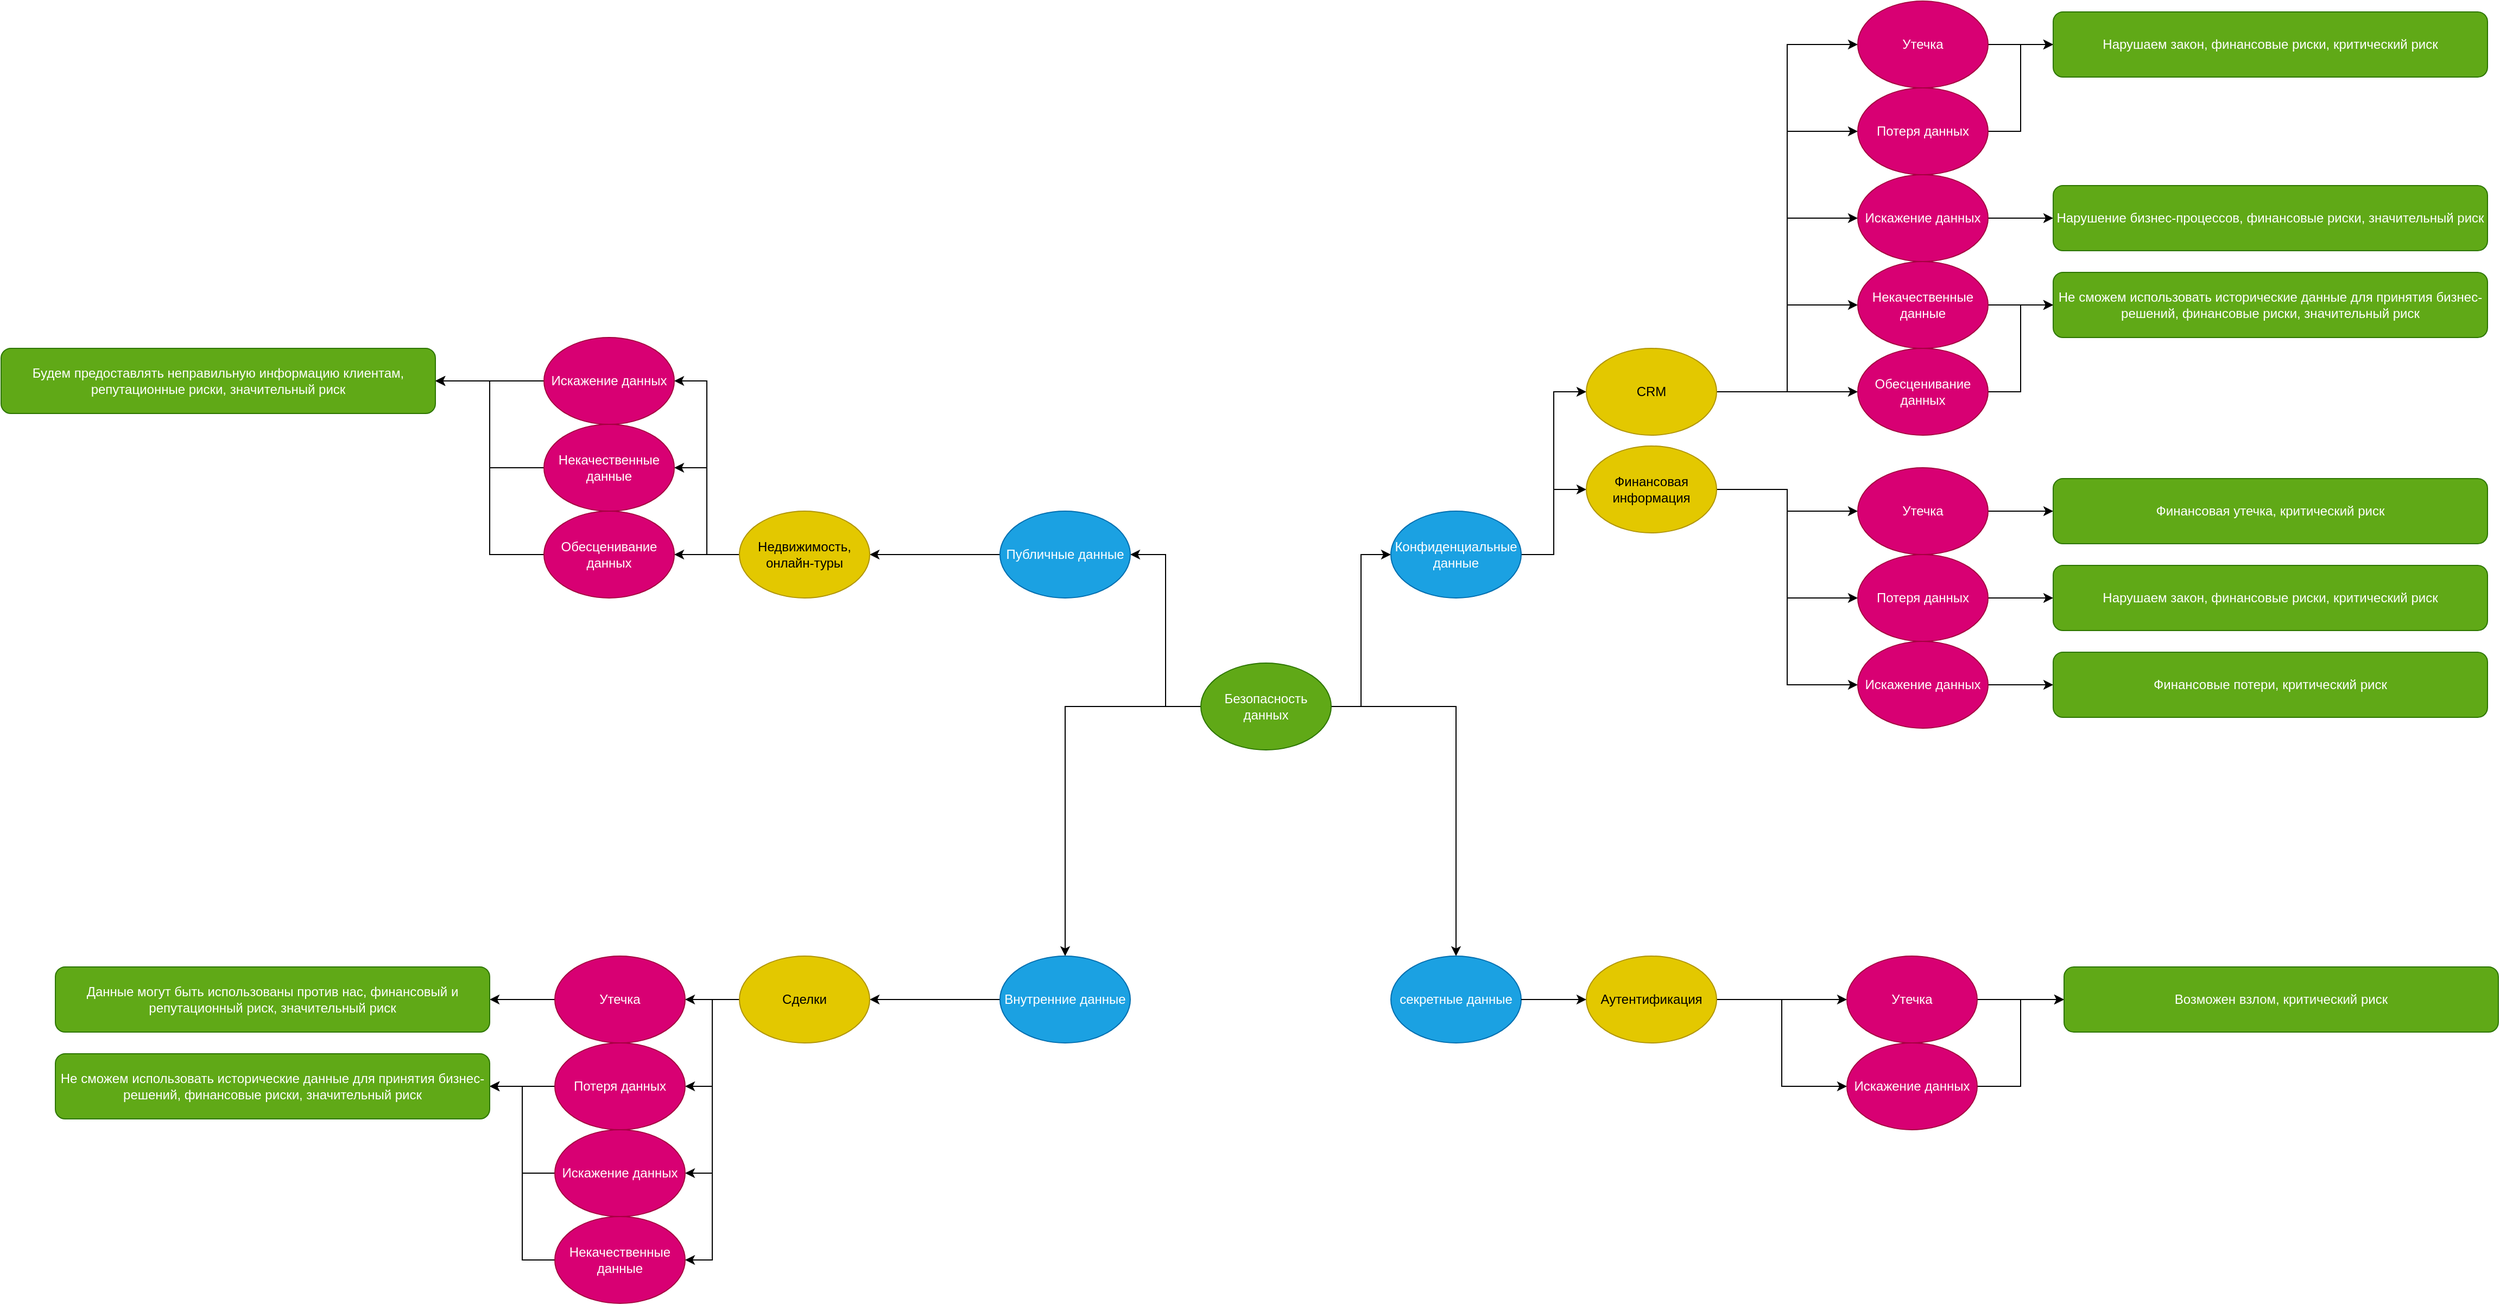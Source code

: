 <mxfile version="25.0.1">
  <diagram name="Page-1" id="UHTsQ71v17G9jIPGVgTH">
    <mxGraphModel dx="1754" dy="1924" grid="1" gridSize="10" guides="1" tooltips="1" connect="1" arrows="1" fold="1" page="1" pageScale="1" pageWidth="850" pageHeight="1100" math="0" shadow="0">
      <root>
        <mxCell id="0" />
        <mxCell id="1" parent="0" />
        <mxCell id="GVTrUeQhF3OPGBOLmiPz-3" style="edgeStyle=orthogonalEdgeStyle;rounded=0;orthogonalLoop=1;jettySize=auto;html=1;entryX=0.5;entryY=0;entryDx=0;entryDy=0;exitX=0;exitY=0.5;exitDx=0;exitDy=0;" edge="1" parent="1" source="GVTrUeQhF3OPGBOLmiPz-1" target="GVTrUeQhF3OPGBOLmiPz-2">
          <mxGeometry relative="1" as="geometry" />
        </mxCell>
        <mxCell id="GVTrUeQhF3OPGBOLmiPz-5" style="edgeStyle=orthogonalEdgeStyle;rounded=0;orthogonalLoop=1;jettySize=auto;html=1;entryX=1;entryY=0.5;entryDx=0;entryDy=0;exitX=0;exitY=0.5;exitDx=0;exitDy=0;" edge="1" parent="1" source="GVTrUeQhF3OPGBOLmiPz-1" target="GVTrUeQhF3OPGBOLmiPz-4">
          <mxGeometry relative="1" as="geometry" />
        </mxCell>
        <mxCell id="GVTrUeQhF3OPGBOLmiPz-7" style="edgeStyle=orthogonalEdgeStyle;rounded=0;orthogonalLoop=1;jettySize=auto;html=1;entryX=0;entryY=0.5;entryDx=0;entryDy=0;exitX=1;exitY=0.5;exitDx=0;exitDy=0;" edge="1" parent="1" source="GVTrUeQhF3OPGBOLmiPz-1" target="GVTrUeQhF3OPGBOLmiPz-6">
          <mxGeometry relative="1" as="geometry" />
        </mxCell>
        <mxCell id="GVTrUeQhF3OPGBOLmiPz-10" style="edgeStyle=orthogonalEdgeStyle;rounded=0;orthogonalLoop=1;jettySize=auto;html=1;entryX=0.5;entryY=0;entryDx=0;entryDy=0;" edge="1" parent="1" source="GVTrUeQhF3OPGBOLmiPz-1" target="GVTrUeQhF3OPGBOLmiPz-8">
          <mxGeometry relative="1" as="geometry" />
        </mxCell>
        <mxCell id="GVTrUeQhF3OPGBOLmiPz-1" value="Безопасность данных" style="ellipse;whiteSpace=wrap;html=1;fillColor=#60a917;fontColor=#ffffff;strokeColor=#2D7600;" vertex="1" parent="1">
          <mxGeometry x="365" y="400" width="120" height="80" as="geometry" />
        </mxCell>
        <mxCell id="GVTrUeQhF3OPGBOLmiPz-19" style="edgeStyle=orthogonalEdgeStyle;rounded=0;orthogonalLoop=1;jettySize=auto;html=1;entryX=1;entryY=0.5;entryDx=0;entryDy=0;" edge="1" parent="1" source="GVTrUeQhF3OPGBOLmiPz-2" target="GVTrUeQhF3OPGBOLmiPz-18">
          <mxGeometry relative="1" as="geometry" />
        </mxCell>
        <mxCell id="GVTrUeQhF3OPGBOLmiPz-2" value="Внутренние данные" style="ellipse;whiteSpace=wrap;html=1;fillColor=#1ba1e2;fontColor=#ffffff;strokeColor=#006EAF;" vertex="1" parent="1">
          <mxGeometry x="180" y="670" width="120" height="80" as="geometry" />
        </mxCell>
        <mxCell id="GVTrUeQhF3OPGBOLmiPz-13" style="edgeStyle=orthogonalEdgeStyle;rounded=0;orthogonalLoop=1;jettySize=auto;html=1;entryX=1;entryY=0.5;entryDx=0;entryDy=0;" edge="1" parent="1" source="GVTrUeQhF3OPGBOLmiPz-4" target="GVTrUeQhF3OPGBOLmiPz-11">
          <mxGeometry relative="1" as="geometry" />
        </mxCell>
        <mxCell id="GVTrUeQhF3OPGBOLmiPz-4" value="Публичные данные" style="ellipse;whiteSpace=wrap;html=1;fillColor=#1ba1e2;fontColor=#ffffff;strokeColor=#006EAF;" vertex="1" parent="1">
          <mxGeometry x="180" y="260" width="120" height="80" as="geometry" />
        </mxCell>
        <mxCell id="GVTrUeQhF3OPGBOLmiPz-20" style="edgeStyle=orthogonalEdgeStyle;rounded=0;orthogonalLoop=1;jettySize=auto;html=1;entryX=0;entryY=0.5;entryDx=0;entryDy=0;" edge="1" parent="1" source="GVTrUeQhF3OPGBOLmiPz-6" target="GVTrUeQhF3OPGBOLmiPz-17">
          <mxGeometry relative="1" as="geometry" />
        </mxCell>
        <mxCell id="GVTrUeQhF3OPGBOLmiPz-26" style="edgeStyle=orthogonalEdgeStyle;rounded=0;orthogonalLoop=1;jettySize=auto;html=1;" edge="1" parent="1" source="GVTrUeQhF3OPGBOLmiPz-6" target="GVTrUeQhF3OPGBOLmiPz-25">
          <mxGeometry relative="1" as="geometry" />
        </mxCell>
        <mxCell id="GVTrUeQhF3OPGBOLmiPz-6" value="Конфиденциальные данные" style="ellipse;whiteSpace=wrap;html=1;fillColor=#1ba1e2;fontColor=#ffffff;strokeColor=#006EAF;" vertex="1" parent="1">
          <mxGeometry x="540" y="260" width="120" height="80" as="geometry" />
        </mxCell>
        <mxCell id="GVTrUeQhF3OPGBOLmiPz-8" value="секретные данные" style="ellipse;whiteSpace=wrap;html=1;fillColor=#1ba1e2;fontColor=#ffffff;strokeColor=#006EAF;" vertex="1" parent="1">
          <mxGeometry x="540" y="670" width="120" height="80" as="geometry" />
        </mxCell>
        <mxCell id="GVTrUeQhF3OPGBOLmiPz-52" style="edgeStyle=orthogonalEdgeStyle;rounded=0;orthogonalLoop=1;jettySize=auto;html=1;entryX=1;entryY=0.5;entryDx=0;entryDy=0;" edge="1" parent="1" source="GVTrUeQhF3OPGBOLmiPz-11" target="GVTrUeQhF3OPGBOLmiPz-39">
          <mxGeometry relative="1" as="geometry" />
        </mxCell>
        <mxCell id="GVTrUeQhF3OPGBOLmiPz-53" style="edgeStyle=orthogonalEdgeStyle;rounded=0;orthogonalLoop=1;jettySize=auto;html=1;entryX=1;entryY=0.5;entryDx=0;entryDy=0;" edge="1" parent="1" source="GVTrUeQhF3OPGBOLmiPz-11" target="GVTrUeQhF3OPGBOLmiPz-46">
          <mxGeometry relative="1" as="geometry" />
        </mxCell>
        <mxCell id="GVTrUeQhF3OPGBOLmiPz-54" style="edgeStyle=orthogonalEdgeStyle;rounded=0;orthogonalLoop=1;jettySize=auto;html=1;entryX=1;entryY=0.5;entryDx=0;entryDy=0;" edge="1" parent="1" source="GVTrUeQhF3OPGBOLmiPz-11" target="GVTrUeQhF3OPGBOLmiPz-50">
          <mxGeometry relative="1" as="geometry" />
        </mxCell>
        <mxCell id="GVTrUeQhF3OPGBOLmiPz-11" value="Недвижимость, онлайн-туры" style="ellipse;whiteSpace=wrap;html=1;fillColor=#e3c800;fontColor=#000000;strokeColor=#B09500;" vertex="1" parent="1">
          <mxGeometry x="-60" y="260" width="120" height="80" as="geometry" />
        </mxCell>
        <mxCell id="GVTrUeQhF3OPGBOLmiPz-57" style="edgeStyle=orthogonalEdgeStyle;rounded=0;orthogonalLoop=1;jettySize=auto;html=1;entryX=0;entryY=0.5;entryDx=0;entryDy=0;" edge="1" parent="1" source="GVTrUeQhF3OPGBOLmiPz-17" target="GVTrUeQhF3OPGBOLmiPz-42">
          <mxGeometry relative="1" as="geometry" />
        </mxCell>
        <mxCell id="GVTrUeQhF3OPGBOLmiPz-60" style="edgeStyle=orthogonalEdgeStyle;rounded=0;orthogonalLoop=1;jettySize=auto;html=1;entryX=0;entryY=0.5;entryDx=0;entryDy=0;" edge="1" parent="1" source="GVTrUeQhF3OPGBOLmiPz-17" target="GVTrUeQhF3OPGBOLmiPz-29">
          <mxGeometry relative="1" as="geometry" />
        </mxCell>
        <mxCell id="GVTrUeQhF3OPGBOLmiPz-61" style="edgeStyle=orthogonalEdgeStyle;rounded=0;orthogonalLoop=1;jettySize=auto;html=1;entryX=0;entryY=0.5;entryDx=0;entryDy=0;" edge="1" parent="1" source="GVTrUeQhF3OPGBOLmiPz-17" target="GVTrUeQhF3OPGBOLmiPz-38">
          <mxGeometry relative="1" as="geometry" />
        </mxCell>
        <mxCell id="GVTrUeQhF3OPGBOLmiPz-62" style="edgeStyle=orthogonalEdgeStyle;rounded=0;orthogonalLoop=1;jettySize=auto;html=1;entryX=0;entryY=0.5;entryDx=0;entryDy=0;" edge="1" parent="1" source="GVTrUeQhF3OPGBOLmiPz-17" target="GVTrUeQhF3OPGBOLmiPz-48">
          <mxGeometry relative="1" as="geometry" />
        </mxCell>
        <mxCell id="GVTrUeQhF3OPGBOLmiPz-63" style="edgeStyle=orthogonalEdgeStyle;rounded=0;orthogonalLoop=1;jettySize=auto;html=1;entryX=0;entryY=0.5;entryDx=0;entryDy=0;" edge="1" parent="1" source="GVTrUeQhF3OPGBOLmiPz-17" target="GVTrUeQhF3OPGBOLmiPz-49">
          <mxGeometry relative="1" as="geometry" />
        </mxCell>
        <mxCell id="GVTrUeQhF3OPGBOLmiPz-17" value="CRM" style="ellipse;whiteSpace=wrap;html=1;fillColor=#e3c800;fontColor=#000000;strokeColor=#B09500;" vertex="1" parent="1">
          <mxGeometry x="720" y="110" width="120" height="80" as="geometry" />
        </mxCell>
        <mxCell id="GVTrUeQhF3OPGBOLmiPz-28" style="edgeStyle=orthogonalEdgeStyle;rounded=0;orthogonalLoop=1;jettySize=auto;html=1;entryX=1;entryY=0.5;entryDx=0;entryDy=0;" edge="1" parent="1" source="GVTrUeQhF3OPGBOLmiPz-18" target="GVTrUeQhF3OPGBOLmiPz-27">
          <mxGeometry relative="1" as="geometry" />
        </mxCell>
        <mxCell id="GVTrUeQhF3OPGBOLmiPz-55" style="edgeStyle=orthogonalEdgeStyle;rounded=0;orthogonalLoop=1;jettySize=auto;html=1;entryX=1;entryY=0.5;entryDx=0;entryDy=0;" edge="1" parent="1" source="GVTrUeQhF3OPGBOLmiPz-18" target="GVTrUeQhF3OPGBOLmiPz-36">
          <mxGeometry relative="1" as="geometry" />
        </mxCell>
        <mxCell id="GVTrUeQhF3OPGBOLmiPz-56" style="edgeStyle=orthogonalEdgeStyle;rounded=0;orthogonalLoop=1;jettySize=auto;html=1;entryX=1;entryY=0.5;entryDx=0;entryDy=0;" edge="1" parent="1" source="GVTrUeQhF3OPGBOLmiPz-18" target="GVTrUeQhF3OPGBOLmiPz-41">
          <mxGeometry relative="1" as="geometry" />
        </mxCell>
        <mxCell id="GVTrUeQhF3OPGBOLmiPz-59" style="edgeStyle=orthogonalEdgeStyle;rounded=0;orthogonalLoop=1;jettySize=auto;html=1;entryX=1;entryY=0.5;entryDx=0;entryDy=0;" edge="1" parent="1" source="GVTrUeQhF3OPGBOLmiPz-18" target="GVTrUeQhF3OPGBOLmiPz-58">
          <mxGeometry relative="1" as="geometry" />
        </mxCell>
        <mxCell id="GVTrUeQhF3OPGBOLmiPz-18" value="Сделки" style="ellipse;whiteSpace=wrap;html=1;fillColor=#e3c800;fontColor=#000000;strokeColor=#B09500;" vertex="1" parent="1">
          <mxGeometry x="-60" y="670" width="120" height="80" as="geometry" />
        </mxCell>
        <mxCell id="GVTrUeQhF3OPGBOLmiPz-68" style="edgeStyle=orthogonalEdgeStyle;rounded=0;orthogonalLoop=1;jettySize=auto;html=1;entryX=0;entryY=0.5;entryDx=0;entryDy=0;" edge="1" parent="1" source="GVTrUeQhF3OPGBOLmiPz-21" target="GVTrUeQhF3OPGBOLmiPz-33">
          <mxGeometry relative="1" as="geometry" />
        </mxCell>
        <mxCell id="GVTrUeQhF3OPGBOLmiPz-69" style="edgeStyle=orthogonalEdgeStyle;rounded=0;orthogonalLoop=1;jettySize=auto;html=1;entryX=0;entryY=0.5;entryDx=0;entryDy=0;" edge="1" parent="1" source="GVTrUeQhF3OPGBOLmiPz-21" target="GVTrUeQhF3OPGBOLmiPz-45">
          <mxGeometry relative="1" as="geometry" />
        </mxCell>
        <mxCell id="GVTrUeQhF3OPGBOLmiPz-21" value="Аутентификация" style="ellipse;whiteSpace=wrap;html=1;fillColor=#e3c800;fontColor=#000000;strokeColor=#B09500;" vertex="1" parent="1">
          <mxGeometry x="720" y="670" width="120" height="80" as="geometry" />
        </mxCell>
        <mxCell id="GVTrUeQhF3OPGBOLmiPz-23" style="edgeStyle=orthogonalEdgeStyle;rounded=0;orthogonalLoop=1;jettySize=auto;html=1;entryX=0;entryY=0.5;entryDx=0;entryDy=0;" edge="1" parent="1" source="GVTrUeQhF3OPGBOLmiPz-8" target="GVTrUeQhF3OPGBOLmiPz-21">
          <mxGeometry relative="1" as="geometry" />
        </mxCell>
        <mxCell id="GVTrUeQhF3OPGBOLmiPz-65" style="edgeStyle=orthogonalEdgeStyle;rounded=0;orthogonalLoop=1;jettySize=auto;html=1;entryX=0;entryY=0.5;entryDx=0;entryDy=0;" edge="1" parent="1" source="GVTrUeQhF3OPGBOLmiPz-25" target="GVTrUeQhF3OPGBOLmiPz-31">
          <mxGeometry relative="1" as="geometry" />
        </mxCell>
        <mxCell id="GVTrUeQhF3OPGBOLmiPz-66" style="edgeStyle=orthogonalEdgeStyle;rounded=0;orthogonalLoop=1;jettySize=auto;html=1;entryX=0;entryY=0.5;entryDx=0;entryDy=0;" edge="1" parent="1" source="GVTrUeQhF3OPGBOLmiPz-25" target="GVTrUeQhF3OPGBOLmiPz-37">
          <mxGeometry relative="1" as="geometry" />
        </mxCell>
        <mxCell id="GVTrUeQhF3OPGBOLmiPz-67" style="edgeStyle=orthogonalEdgeStyle;rounded=0;orthogonalLoop=1;jettySize=auto;html=1;entryX=0;entryY=0.5;entryDx=0;entryDy=0;" edge="1" parent="1" source="GVTrUeQhF3OPGBOLmiPz-25" target="GVTrUeQhF3OPGBOLmiPz-44">
          <mxGeometry relative="1" as="geometry" />
        </mxCell>
        <mxCell id="GVTrUeQhF3OPGBOLmiPz-25" value="Финансовая информация" style="ellipse;whiteSpace=wrap;html=1;fillColor=#e3c800;fontColor=#000000;strokeColor=#B09500;" vertex="1" parent="1">
          <mxGeometry x="720" y="200" width="120" height="80" as="geometry" />
        </mxCell>
        <mxCell id="GVTrUeQhF3OPGBOLmiPz-82" style="edgeStyle=orthogonalEdgeStyle;rounded=0;orthogonalLoop=1;jettySize=auto;html=1;entryX=1;entryY=0.5;entryDx=0;entryDy=0;" edge="1" parent="1" source="GVTrUeQhF3OPGBOLmiPz-27" target="GVTrUeQhF3OPGBOLmiPz-80">
          <mxGeometry relative="1" as="geometry" />
        </mxCell>
        <mxCell id="GVTrUeQhF3OPGBOLmiPz-27" value="Утечка" style="ellipse;whiteSpace=wrap;html=1;fillColor=#d80073;strokeColor=#A50040;fontColor=#ffffff;" vertex="1" parent="1">
          <mxGeometry x="-230" y="670" width="120" height="80" as="geometry" />
        </mxCell>
        <mxCell id="GVTrUeQhF3OPGBOLmiPz-110" style="edgeStyle=orthogonalEdgeStyle;rounded=0;orthogonalLoop=1;jettySize=auto;html=1;entryX=0;entryY=0.5;entryDx=0;entryDy=0;" edge="1" parent="1" source="GVTrUeQhF3OPGBOLmiPz-29" target="GVTrUeQhF3OPGBOLmiPz-102">
          <mxGeometry relative="1" as="geometry" />
        </mxCell>
        <mxCell id="GVTrUeQhF3OPGBOLmiPz-29" value="Утечка" style="ellipse;whiteSpace=wrap;html=1;fillColor=#d80073;strokeColor=#A50040;fontColor=#ffffff;" vertex="1" parent="1">
          <mxGeometry x="970" y="-210" width="120" height="80" as="geometry" />
        </mxCell>
        <mxCell id="GVTrUeQhF3OPGBOLmiPz-105" style="edgeStyle=orthogonalEdgeStyle;rounded=0;orthogonalLoop=1;jettySize=auto;html=1;entryX=0;entryY=0.5;entryDx=0;entryDy=0;" edge="1" parent="1" source="GVTrUeQhF3OPGBOLmiPz-31" target="GVTrUeQhF3OPGBOLmiPz-97">
          <mxGeometry relative="1" as="geometry" />
        </mxCell>
        <mxCell id="GVTrUeQhF3OPGBOLmiPz-31" value="Утечка" style="ellipse;whiteSpace=wrap;html=1;fillColor=#d80073;strokeColor=#A50040;fontColor=#ffffff;" vertex="1" parent="1">
          <mxGeometry x="970" y="220" width="120" height="80" as="geometry" />
        </mxCell>
        <mxCell id="GVTrUeQhF3OPGBOLmiPz-90" style="edgeStyle=orthogonalEdgeStyle;rounded=0;orthogonalLoop=1;jettySize=auto;html=1;entryX=0;entryY=0.5;entryDx=0;entryDy=0;" edge="1" parent="1" source="GVTrUeQhF3OPGBOLmiPz-33" target="GVTrUeQhF3OPGBOLmiPz-89">
          <mxGeometry relative="1" as="geometry" />
        </mxCell>
        <mxCell id="GVTrUeQhF3OPGBOLmiPz-33" value="Утечка" style="ellipse;whiteSpace=wrap;html=1;fillColor=#d80073;strokeColor=#A50040;fontColor=#ffffff;" vertex="1" parent="1">
          <mxGeometry x="960" y="670" width="120" height="80" as="geometry" />
        </mxCell>
        <mxCell id="GVTrUeQhF3OPGBOLmiPz-84" style="edgeStyle=orthogonalEdgeStyle;rounded=0;orthogonalLoop=1;jettySize=auto;html=1;entryX=1;entryY=0.5;entryDx=0;entryDy=0;" edge="1" parent="1" source="GVTrUeQhF3OPGBOLmiPz-36" target="GVTrUeQhF3OPGBOLmiPz-83">
          <mxGeometry relative="1" as="geometry" />
        </mxCell>
        <mxCell id="GVTrUeQhF3OPGBOLmiPz-36" value="Потеря данных" style="ellipse;whiteSpace=wrap;html=1;fillColor=#d80073;strokeColor=#A50040;fontColor=#ffffff;" vertex="1" parent="1">
          <mxGeometry x="-230" y="750" width="120" height="80" as="geometry" />
        </mxCell>
        <mxCell id="GVTrUeQhF3OPGBOLmiPz-104" style="edgeStyle=orthogonalEdgeStyle;rounded=0;orthogonalLoop=1;jettySize=auto;html=1;entryX=0;entryY=0.5;entryDx=0;entryDy=0;" edge="1" parent="1" source="GVTrUeQhF3OPGBOLmiPz-37" target="GVTrUeQhF3OPGBOLmiPz-95">
          <mxGeometry relative="1" as="geometry" />
        </mxCell>
        <mxCell id="GVTrUeQhF3OPGBOLmiPz-37" value="Потеря данных" style="ellipse;whiteSpace=wrap;html=1;fillColor=#d80073;strokeColor=#A50040;fontColor=#ffffff;" vertex="1" parent="1">
          <mxGeometry x="970" y="300" width="120" height="80" as="geometry" />
        </mxCell>
        <mxCell id="GVTrUeQhF3OPGBOLmiPz-109" style="edgeStyle=orthogonalEdgeStyle;rounded=0;orthogonalLoop=1;jettySize=auto;html=1;entryX=0;entryY=0.5;entryDx=0;entryDy=0;" edge="1" parent="1" source="GVTrUeQhF3OPGBOLmiPz-38" target="GVTrUeQhF3OPGBOLmiPz-102">
          <mxGeometry relative="1" as="geometry">
            <mxPoint x="1150" y="-90" as="targetPoint" />
          </mxGeometry>
        </mxCell>
        <mxCell id="GVTrUeQhF3OPGBOLmiPz-38" value="Потеря данных" style="ellipse;whiteSpace=wrap;html=1;fillColor=#d80073;strokeColor=#A50040;fontColor=#ffffff;" vertex="1" parent="1">
          <mxGeometry x="970" y="-130" width="120" height="80" as="geometry" />
        </mxCell>
        <mxCell id="GVTrUeQhF3OPGBOLmiPz-77" style="edgeStyle=orthogonalEdgeStyle;rounded=0;orthogonalLoop=1;jettySize=auto;html=1;entryX=1;entryY=0.5;entryDx=0;entryDy=0;" edge="1" parent="1" source="GVTrUeQhF3OPGBOLmiPz-39" target="GVTrUeQhF3OPGBOLmiPz-74">
          <mxGeometry relative="1" as="geometry" />
        </mxCell>
        <mxCell id="GVTrUeQhF3OPGBOLmiPz-39" value="Искажение данных" style="ellipse;whiteSpace=wrap;html=1;fillColor=#d80073;strokeColor=#A50040;fontColor=#ffffff;" vertex="1" parent="1">
          <mxGeometry x="-240" y="100" width="120" height="80" as="geometry" />
        </mxCell>
        <mxCell id="GVTrUeQhF3OPGBOLmiPz-112" style="edgeStyle=orthogonalEdgeStyle;rounded=0;orthogonalLoop=1;jettySize=auto;html=1;entryX=1;entryY=0.5;entryDx=0;entryDy=0;" edge="1" parent="1" source="GVTrUeQhF3OPGBOLmiPz-41" target="GVTrUeQhF3OPGBOLmiPz-83">
          <mxGeometry relative="1" as="geometry" />
        </mxCell>
        <mxCell id="GVTrUeQhF3OPGBOLmiPz-41" value="Искажение данных" style="ellipse;whiteSpace=wrap;html=1;fillColor=#d80073;strokeColor=#A50040;fontColor=#ffffff;" vertex="1" parent="1">
          <mxGeometry x="-230" y="830" width="120" height="80" as="geometry" />
        </mxCell>
        <mxCell id="GVTrUeQhF3OPGBOLmiPz-108" style="edgeStyle=orthogonalEdgeStyle;rounded=0;orthogonalLoop=1;jettySize=auto;html=1;entryX=0;entryY=0.5;entryDx=0;entryDy=0;" edge="1" parent="1" source="GVTrUeQhF3OPGBOLmiPz-42" target="GVTrUeQhF3OPGBOLmiPz-100">
          <mxGeometry relative="1" as="geometry" />
        </mxCell>
        <mxCell id="GVTrUeQhF3OPGBOLmiPz-42" value="Искажение данных" style="ellipse;whiteSpace=wrap;html=1;fillColor=#d80073;strokeColor=#A50040;fontColor=#ffffff;" vertex="1" parent="1">
          <mxGeometry x="970" y="-50" width="120" height="80" as="geometry" />
        </mxCell>
        <mxCell id="GVTrUeQhF3OPGBOLmiPz-103" style="edgeStyle=orthogonalEdgeStyle;rounded=0;orthogonalLoop=1;jettySize=auto;html=1;entryX=0;entryY=0.5;entryDx=0;entryDy=0;" edge="1" parent="1" source="GVTrUeQhF3OPGBOLmiPz-44" target="GVTrUeQhF3OPGBOLmiPz-94">
          <mxGeometry relative="1" as="geometry" />
        </mxCell>
        <mxCell id="GVTrUeQhF3OPGBOLmiPz-44" value="Искажение данных" style="ellipse;whiteSpace=wrap;html=1;fillColor=#d80073;strokeColor=#A50040;fontColor=#ffffff;" vertex="1" parent="1">
          <mxGeometry x="970" y="380" width="120" height="80" as="geometry" />
        </mxCell>
        <mxCell id="GVTrUeQhF3OPGBOLmiPz-92" style="edgeStyle=orthogonalEdgeStyle;rounded=0;orthogonalLoop=1;jettySize=auto;html=1;entryX=0;entryY=0.5;entryDx=0;entryDy=0;" edge="1" parent="1" source="GVTrUeQhF3OPGBOLmiPz-45" target="GVTrUeQhF3OPGBOLmiPz-89">
          <mxGeometry relative="1" as="geometry">
            <mxPoint x="1160" y="790" as="targetPoint" />
          </mxGeometry>
        </mxCell>
        <mxCell id="GVTrUeQhF3OPGBOLmiPz-45" value="Искажение данных" style="ellipse;whiteSpace=wrap;html=1;fillColor=#d80073;strokeColor=#A50040;fontColor=#ffffff;" vertex="1" parent="1">
          <mxGeometry x="960" y="750" width="120" height="80" as="geometry" />
        </mxCell>
        <mxCell id="GVTrUeQhF3OPGBOLmiPz-78" style="edgeStyle=orthogonalEdgeStyle;rounded=0;orthogonalLoop=1;jettySize=auto;html=1;entryX=1;entryY=0.5;entryDx=0;entryDy=0;" edge="1" parent="1" source="GVTrUeQhF3OPGBOLmiPz-46" target="GVTrUeQhF3OPGBOLmiPz-74">
          <mxGeometry relative="1" as="geometry" />
        </mxCell>
        <mxCell id="GVTrUeQhF3OPGBOLmiPz-46" value="Некачественные данные" style="ellipse;whiteSpace=wrap;html=1;fillColor=#d80073;strokeColor=#A50040;fontColor=#ffffff;" vertex="1" parent="1">
          <mxGeometry x="-240" y="180" width="120" height="80" as="geometry" />
        </mxCell>
        <mxCell id="GVTrUeQhF3OPGBOLmiPz-107" style="edgeStyle=orthogonalEdgeStyle;rounded=0;orthogonalLoop=1;jettySize=auto;html=1;entryX=0;entryY=0.5;entryDx=0;entryDy=0;" edge="1" parent="1" source="GVTrUeQhF3OPGBOLmiPz-48" target="GVTrUeQhF3OPGBOLmiPz-99">
          <mxGeometry relative="1" as="geometry" />
        </mxCell>
        <mxCell id="GVTrUeQhF3OPGBOLmiPz-48" value="Некачественные данные" style="ellipse;whiteSpace=wrap;html=1;fillColor=#d80073;strokeColor=#A50040;fontColor=#ffffff;" vertex="1" parent="1">
          <mxGeometry x="970" y="30" width="120" height="80" as="geometry" />
        </mxCell>
        <mxCell id="GVTrUeQhF3OPGBOLmiPz-113" style="edgeStyle=orthogonalEdgeStyle;rounded=0;orthogonalLoop=1;jettySize=auto;html=1;entryX=0;entryY=0.5;entryDx=0;entryDy=0;" edge="1" parent="1" source="GVTrUeQhF3OPGBOLmiPz-49" target="GVTrUeQhF3OPGBOLmiPz-99">
          <mxGeometry relative="1" as="geometry" />
        </mxCell>
        <mxCell id="GVTrUeQhF3OPGBOLmiPz-49" value="Обесценивание данных" style="ellipse;whiteSpace=wrap;html=1;fillColor=#d80073;strokeColor=#A50040;fontColor=#ffffff;" vertex="1" parent="1">
          <mxGeometry x="970" y="110" width="120" height="80" as="geometry" />
        </mxCell>
        <mxCell id="GVTrUeQhF3OPGBOLmiPz-111" style="edgeStyle=orthogonalEdgeStyle;rounded=0;orthogonalLoop=1;jettySize=auto;html=1;entryX=1;entryY=0.5;entryDx=0;entryDy=0;" edge="1" parent="1" source="GVTrUeQhF3OPGBOLmiPz-50" target="GVTrUeQhF3OPGBOLmiPz-74">
          <mxGeometry relative="1" as="geometry" />
        </mxCell>
        <mxCell id="GVTrUeQhF3OPGBOLmiPz-50" value="Обесценивание данных" style="ellipse;whiteSpace=wrap;html=1;fillColor=#d80073;strokeColor=#A50040;fontColor=#ffffff;" vertex="1" parent="1">
          <mxGeometry x="-240" y="260" width="120" height="80" as="geometry" />
        </mxCell>
        <mxCell id="GVTrUeQhF3OPGBOLmiPz-88" style="edgeStyle=orthogonalEdgeStyle;rounded=0;orthogonalLoop=1;jettySize=auto;html=1;entryX=1;entryY=0.5;entryDx=0;entryDy=0;" edge="1" parent="1" source="GVTrUeQhF3OPGBOLmiPz-58" target="GVTrUeQhF3OPGBOLmiPz-83">
          <mxGeometry relative="1" as="geometry">
            <mxPoint x="-290.0" y="950" as="targetPoint" />
          </mxGeometry>
        </mxCell>
        <mxCell id="GVTrUeQhF3OPGBOLmiPz-58" value="Некачественные данные" style="ellipse;whiteSpace=wrap;html=1;fillColor=#d80073;strokeColor=#A50040;fontColor=#ffffff;" vertex="1" parent="1">
          <mxGeometry x="-230" y="910" width="120" height="80" as="geometry" />
        </mxCell>
        <mxCell id="GVTrUeQhF3OPGBOLmiPz-74" value="Будем предоставлять неправильную информацию клиентам, репутационные риски, значительный риск" style="rounded=1;whiteSpace=wrap;html=1;fillColor=#60a917;fontColor=#ffffff;strokeColor=#2D7600;" vertex="1" parent="1">
          <mxGeometry x="-740" y="110" width="400" height="60" as="geometry" />
        </mxCell>
        <mxCell id="GVTrUeQhF3OPGBOLmiPz-80" value="Данные могут быть использованы против нас, финансовый и репутационный риск, значительный риск" style="rounded=1;whiteSpace=wrap;html=1;fillColor=#60a917;fontColor=#ffffff;strokeColor=#2D7600;" vertex="1" parent="1">
          <mxGeometry x="-690" y="680" width="400" height="60" as="geometry" />
        </mxCell>
        <mxCell id="GVTrUeQhF3OPGBOLmiPz-83" value="Не сможем использовать исторические данные для принятия бизнес-решений, финансовые риски, значительный риск" style="rounded=1;whiteSpace=wrap;html=1;fillColor=#60a917;fontColor=#ffffff;strokeColor=#2D7600;" vertex="1" parent="1">
          <mxGeometry x="-690" y="760" width="400" height="60" as="geometry" />
        </mxCell>
        <mxCell id="GVTrUeQhF3OPGBOLmiPz-89" value="Возможен взлом, критический риск" style="rounded=1;whiteSpace=wrap;html=1;fillColor=#60a917;fontColor=#ffffff;strokeColor=#2D7600;" vertex="1" parent="1">
          <mxGeometry x="1160" y="680" width="400" height="60" as="geometry" />
        </mxCell>
        <mxCell id="GVTrUeQhF3OPGBOLmiPz-94" value="Финансовые потери, критический риск" style="rounded=1;whiteSpace=wrap;html=1;fillColor=#60a917;fontColor=#ffffff;strokeColor=#2D7600;" vertex="1" parent="1">
          <mxGeometry x="1150" y="390" width="400" height="60" as="geometry" />
        </mxCell>
        <mxCell id="GVTrUeQhF3OPGBOLmiPz-95" value="Нарушаем закон, финансовые риски, критический риск" style="rounded=1;whiteSpace=wrap;html=1;fillColor=#60a917;fontColor=#ffffff;strokeColor=#2D7600;" vertex="1" parent="1">
          <mxGeometry x="1150" y="310" width="400" height="60" as="geometry" />
        </mxCell>
        <mxCell id="GVTrUeQhF3OPGBOLmiPz-97" value="Финансовая утечка, критический риск" style="rounded=1;whiteSpace=wrap;html=1;fillColor=#60a917;fontColor=#ffffff;strokeColor=#2D7600;" vertex="1" parent="1">
          <mxGeometry x="1150" y="230" width="400" height="60" as="geometry" />
        </mxCell>
        <mxCell id="GVTrUeQhF3OPGBOLmiPz-99" value="Не сможем использовать исторические данные для принятия бизнес-решений, финансовые риски, значительный риск" style="rounded=1;whiteSpace=wrap;html=1;fillColor=#60a917;fontColor=#ffffff;strokeColor=#2D7600;" vertex="1" parent="1">
          <mxGeometry x="1150" y="40" width="400" height="60" as="geometry" />
        </mxCell>
        <mxCell id="GVTrUeQhF3OPGBOLmiPz-100" value="Нарушение бизнес-процессов, финансовые риски, значительный риск" style="rounded=1;whiteSpace=wrap;html=1;fillColor=#60a917;fontColor=#ffffff;strokeColor=#2D7600;" vertex="1" parent="1">
          <mxGeometry x="1150" y="-40" width="400" height="60" as="geometry" />
        </mxCell>
        <mxCell id="GVTrUeQhF3OPGBOLmiPz-102" value="Нарушаем закон, финансовые риски, критический риск" style="rounded=1;whiteSpace=wrap;html=1;fillColor=#60a917;fontColor=#ffffff;strokeColor=#2D7600;" vertex="1" parent="1">
          <mxGeometry x="1150" y="-200" width="400" height="60" as="geometry" />
        </mxCell>
      </root>
    </mxGraphModel>
  </diagram>
</mxfile>
